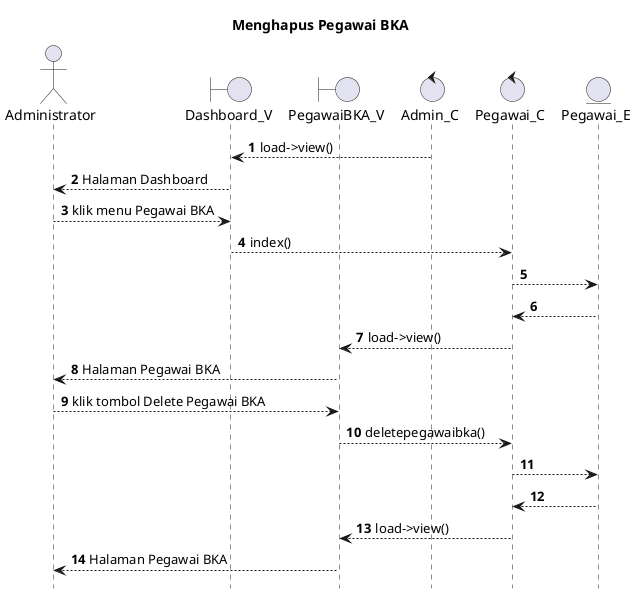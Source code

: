 @startuml

autonumber
hide footbox
title Menghapus Pegawai BKA

Actor Administrator
boundary Dashboard_V
boundary PegawaiBKA_V
control Admin_C
control Pegawai_C
Entity Pegawai_E

Admin_C --> Dashboard_V: load->view()
Dashboard_V --> Administrator: Halaman Dashboard
Administrator --> Dashboard_V: klik menu Pegawai BKA
Dashboard_V --> Pegawai_C: index()
Pegawai_C --> Pegawai_E:
    
    Pegawai_E --> Pegawai_C:
    Pegawai_C --> PegawaiBKA_V: load->view()
    PegawaiBKA_V --> Administrator: Halaman Pegawai BKA

Administrator --> PegawaiBKA_V: klik tombol Delete Pegawai BKA
PegawaiBKA_V --> Pegawai_C: deletepegawaibka()
Pegawai_C --> Pegawai_E:
   
    Pegawai_E --> Pegawai_C:
    Pegawai_C --> PegawaiBKA_V: load->view()
    PegawaiBKA_V --> Administrator: Halaman Pegawai BKA

@enduml